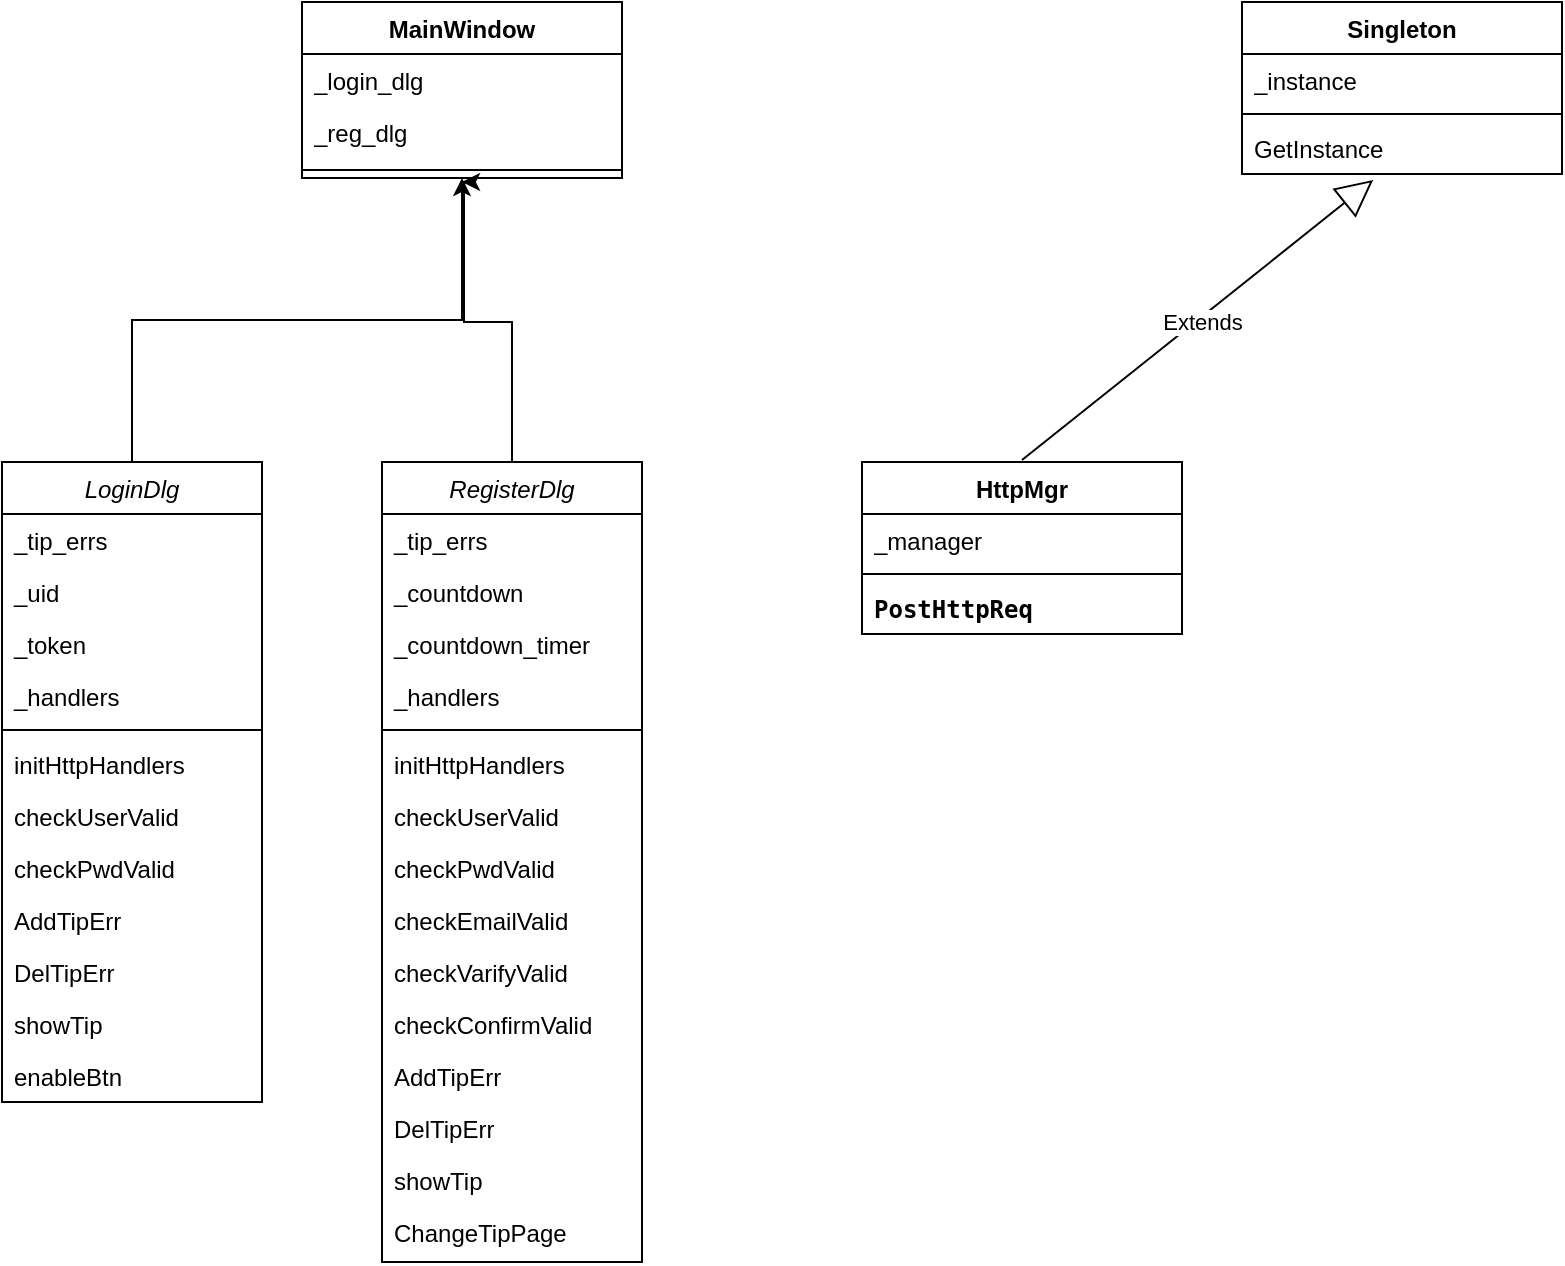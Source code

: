 <mxfile version="24.0.8" type="github">
  <diagram id="C5RBs43oDa-KdzZeNtuy" name="Page-1">
    <mxGraphModel dx="1221" dy="814" grid="1" gridSize="10" guides="1" tooltips="1" connect="1" arrows="1" fold="1" page="1" pageScale="1" pageWidth="3300" pageHeight="4681" math="0" shadow="0">
      <root>
        <mxCell id="WIyWlLk6GJQsqaUBKTNV-0" />
        <mxCell id="WIyWlLk6GJQsqaUBKTNV-1" parent="WIyWlLk6GJQsqaUBKTNV-0" />
        <mxCell id="8Hs69RA46jOuTkkXVzW_-29" style="edgeStyle=orthogonalEdgeStyle;rounded=0;orthogonalLoop=1;jettySize=auto;html=1;exitX=0.5;exitY=0;exitDx=0;exitDy=0;entryX=0.5;entryY=1;entryDx=0;entryDy=0;" edge="1" parent="WIyWlLk6GJQsqaUBKTNV-1" source="zkfFHV4jXpPFQw0GAbJ--0" target="8Hs69RA46jOuTkkXVzW_-24">
          <mxGeometry relative="1" as="geometry" />
        </mxCell>
        <mxCell id="zkfFHV4jXpPFQw0GAbJ--0" value="LoginDlg&#xa;" style="swimlane;fontStyle=2;align=center;verticalAlign=top;childLayout=stackLayout;horizontal=1;startSize=26;horizontalStack=0;resizeParent=1;resizeLast=0;collapsible=1;marginBottom=0;rounded=0;shadow=0;strokeWidth=1;" parent="WIyWlLk6GJQsqaUBKTNV-1" vertex="1">
          <mxGeometry x="70" y="290" width="130" height="320" as="geometry">
            <mxRectangle x="230" y="140" width="160" height="26" as="alternateBounds" />
          </mxGeometry>
        </mxCell>
        <mxCell id="zkfFHV4jXpPFQw0GAbJ--1" value="_tip_errs" style="text;align=left;verticalAlign=top;spacingLeft=4;spacingRight=4;overflow=hidden;rotatable=0;points=[[0,0.5],[1,0.5]];portConstraint=eastwest;" parent="zkfFHV4jXpPFQw0GAbJ--0" vertex="1">
          <mxGeometry y="26" width="130" height="26" as="geometry" />
        </mxCell>
        <mxCell id="zkfFHV4jXpPFQw0GAbJ--2" value="_uid" style="text;align=left;verticalAlign=top;spacingLeft=4;spacingRight=4;overflow=hidden;rotatable=0;points=[[0,0.5],[1,0.5]];portConstraint=eastwest;rounded=0;shadow=0;html=0;" parent="zkfFHV4jXpPFQw0GAbJ--0" vertex="1">
          <mxGeometry y="52" width="130" height="26" as="geometry" />
        </mxCell>
        <mxCell id="zkfFHV4jXpPFQw0GAbJ--3" value="_token" style="text;align=left;verticalAlign=top;spacingLeft=4;spacingRight=4;overflow=hidden;rotatable=0;points=[[0,0.5],[1,0.5]];portConstraint=eastwest;rounded=0;shadow=0;html=0;" parent="zkfFHV4jXpPFQw0GAbJ--0" vertex="1">
          <mxGeometry y="78" width="130" height="26" as="geometry" />
        </mxCell>
        <mxCell id="8Hs69RA46jOuTkkXVzW_-0" value="_handlers&#xa;" style="text;align=left;verticalAlign=top;spacingLeft=4;spacingRight=4;overflow=hidden;rotatable=0;points=[[0,0.5],[1,0.5]];portConstraint=eastwest;rounded=0;shadow=0;html=0;" vertex="1" parent="zkfFHV4jXpPFQw0GAbJ--0">
          <mxGeometry y="104" width="130" height="26" as="geometry" />
        </mxCell>
        <mxCell id="zkfFHV4jXpPFQw0GAbJ--4" value="" style="line;html=1;strokeWidth=1;align=left;verticalAlign=middle;spacingTop=-1;spacingLeft=3;spacingRight=3;rotatable=0;labelPosition=right;points=[];portConstraint=eastwest;" parent="zkfFHV4jXpPFQw0GAbJ--0" vertex="1">
          <mxGeometry y="130" width="130" height="8" as="geometry" />
        </mxCell>
        <mxCell id="zkfFHV4jXpPFQw0GAbJ--5" value="initHttpHandlers" style="text;align=left;verticalAlign=top;spacingLeft=4;spacingRight=4;overflow=hidden;rotatable=0;points=[[0,0.5],[1,0.5]];portConstraint=eastwest;" parent="zkfFHV4jXpPFQw0GAbJ--0" vertex="1">
          <mxGeometry y="138" width="130" height="26" as="geometry" />
        </mxCell>
        <mxCell id="8Hs69RA46jOuTkkXVzW_-5" value="checkUserValid" style="text;align=left;verticalAlign=top;spacingLeft=4;spacingRight=4;overflow=hidden;rotatable=0;points=[[0,0.5],[1,0.5]];portConstraint=eastwest;" vertex="1" parent="zkfFHV4jXpPFQw0GAbJ--0">
          <mxGeometry y="164" width="130" height="26" as="geometry" />
        </mxCell>
        <mxCell id="8Hs69RA46jOuTkkXVzW_-4" value="checkPwdValid" style="text;align=left;verticalAlign=top;spacingLeft=4;spacingRight=4;overflow=hidden;rotatable=0;points=[[0,0.5],[1,0.5]];portConstraint=eastwest;" vertex="1" parent="zkfFHV4jXpPFQw0GAbJ--0">
          <mxGeometry y="190" width="130" height="26" as="geometry" />
        </mxCell>
        <mxCell id="8Hs69RA46jOuTkkXVzW_-3" value="AddTipErr" style="text;align=left;verticalAlign=top;spacingLeft=4;spacingRight=4;overflow=hidden;rotatable=0;points=[[0,0.5],[1,0.5]];portConstraint=eastwest;" vertex="1" parent="zkfFHV4jXpPFQw0GAbJ--0">
          <mxGeometry y="216" width="130" height="26" as="geometry" />
        </mxCell>
        <mxCell id="8Hs69RA46jOuTkkXVzW_-2" value="DelTipErr" style="text;align=left;verticalAlign=top;spacingLeft=4;spacingRight=4;overflow=hidden;rotatable=0;points=[[0,0.5],[1,0.5]];portConstraint=eastwest;" vertex="1" parent="zkfFHV4jXpPFQw0GAbJ--0">
          <mxGeometry y="242" width="130" height="26" as="geometry" />
        </mxCell>
        <mxCell id="8Hs69RA46jOuTkkXVzW_-1" value="showTip" style="text;align=left;verticalAlign=top;spacingLeft=4;spacingRight=4;overflow=hidden;rotatable=0;points=[[0,0.5],[1,0.5]];portConstraint=eastwest;" vertex="1" parent="zkfFHV4jXpPFQw0GAbJ--0">
          <mxGeometry y="268" width="130" height="26" as="geometry" />
        </mxCell>
        <mxCell id="8Hs69RA46jOuTkkXVzW_-6" value="enableBtn" style="text;align=left;verticalAlign=top;spacingLeft=4;spacingRight=4;overflow=hidden;rotatable=0;points=[[0,0.5],[1,0.5]];portConstraint=eastwest;" vertex="1" parent="zkfFHV4jXpPFQw0GAbJ--0">
          <mxGeometry y="294" width="130" height="26" as="geometry" />
        </mxCell>
        <mxCell id="8Hs69RA46jOuTkkXVzW_-30" style="edgeStyle=orthogonalEdgeStyle;rounded=0;orthogonalLoop=1;jettySize=auto;html=1;exitX=0.5;exitY=0;exitDx=0;exitDy=0;" edge="1" parent="WIyWlLk6GJQsqaUBKTNV-1" source="8Hs69RA46jOuTkkXVzW_-7">
          <mxGeometry relative="1" as="geometry">
            <mxPoint x="300" y="150" as="targetPoint" />
            <Array as="points">
              <mxPoint x="325" y="220" />
              <mxPoint x="301" y="220" />
            </Array>
          </mxGeometry>
        </mxCell>
        <mxCell id="8Hs69RA46jOuTkkXVzW_-7" value="RegisterDlg&#xa;" style="swimlane;fontStyle=2;align=center;verticalAlign=top;childLayout=stackLayout;horizontal=1;startSize=26;horizontalStack=0;resizeParent=1;resizeLast=0;collapsible=1;marginBottom=0;rounded=0;shadow=0;strokeWidth=1;" vertex="1" parent="WIyWlLk6GJQsqaUBKTNV-1">
          <mxGeometry x="260" y="290" width="130" height="400" as="geometry">
            <mxRectangle x="230" y="140" width="160" height="26" as="alternateBounds" />
          </mxGeometry>
        </mxCell>
        <mxCell id="8Hs69RA46jOuTkkXVzW_-8" value="_tip_errs" style="text;align=left;verticalAlign=top;spacingLeft=4;spacingRight=4;overflow=hidden;rotatable=0;points=[[0,0.5],[1,0.5]];portConstraint=eastwest;" vertex="1" parent="8Hs69RA46jOuTkkXVzW_-7">
          <mxGeometry y="26" width="130" height="26" as="geometry" />
        </mxCell>
        <mxCell id="8Hs69RA46jOuTkkXVzW_-9" value="_countdown" style="text;align=left;verticalAlign=top;spacingLeft=4;spacingRight=4;overflow=hidden;rotatable=0;points=[[0,0.5],[1,0.5]];portConstraint=eastwest;rounded=0;shadow=0;html=0;" vertex="1" parent="8Hs69RA46jOuTkkXVzW_-7">
          <mxGeometry y="52" width="130" height="26" as="geometry" />
        </mxCell>
        <mxCell id="8Hs69RA46jOuTkkXVzW_-10" value="_countdown_timer" style="text;align=left;verticalAlign=top;spacingLeft=4;spacingRight=4;overflow=hidden;rotatable=0;points=[[0,0.5],[1,0.5]];portConstraint=eastwest;rounded=0;shadow=0;html=0;" vertex="1" parent="8Hs69RA46jOuTkkXVzW_-7">
          <mxGeometry y="78" width="130" height="26" as="geometry" />
        </mxCell>
        <mxCell id="8Hs69RA46jOuTkkXVzW_-11" value="_handlers&#xa;" style="text;align=left;verticalAlign=top;spacingLeft=4;spacingRight=4;overflow=hidden;rotatable=0;points=[[0,0.5],[1,0.5]];portConstraint=eastwest;rounded=0;shadow=0;html=0;" vertex="1" parent="8Hs69RA46jOuTkkXVzW_-7">
          <mxGeometry y="104" width="130" height="26" as="geometry" />
        </mxCell>
        <mxCell id="8Hs69RA46jOuTkkXVzW_-12" value="" style="line;html=1;strokeWidth=1;align=left;verticalAlign=middle;spacingTop=-1;spacingLeft=3;spacingRight=3;rotatable=0;labelPosition=right;points=[];portConstraint=eastwest;" vertex="1" parent="8Hs69RA46jOuTkkXVzW_-7">
          <mxGeometry y="130" width="130" height="8" as="geometry" />
        </mxCell>
        <mxCell id="8Hs69RA46jOuTkkXVzW_-13" value="initHttpHandlers" style="text;align=left;verticalAlign=top;spacingLeft=4;spacingRight=4;overflow=hidden;rotatable=0;points=[[0,0.5],[1,0.5]];portConstraint=eastwest;" vertex="1" parent="8Hs69RA46jOuTkkXVzW_-7">
          <mxGeometry y="138" width="130" height="26" as="geometry" />
        </mxCell>
        <mxCell id="8Hs69RA46jOuTkkXVzW_-14" value="checkUserValid" style="text;align=left;verticalAlign=top;spacingLeft=4;spacingRight=4;overflow=hidden;rotatable=0;points=[[0,0.5],[1,0.5]];portConstraint=eastwest;" vertex="1" parent="8Hs69RA46jOuTkkXVzW_-7">
          <mxGeometry y="164" width="130" height="26" as="geometry" />
        </mxCell>
        <mxCell id="8Hs69RA46jOuTkkXVzW_-15" value="checkPwdValid" style="text;align=left;verticalAlign=top;spacingLeft=4;spacingRight=4;overflow=hidden;rotatable=0;points=[[0,0.5],[1,0.5]];portConstraint=eastwest;" vertex="1" parent="8Hs69RA46jOuTkkXVzW_-7">
          <mxGeometry y="190" width="130" height="26" as="geometry" />
        </mxCell>
        <mxCell id="8Hs69RA46jOuTkkXVzW_-22" value="checkEmailValid" style="text;align=left;verticalAlign=top;spacingLeft=4;spacingRight=4;overflow=hidden;rotatable=0;points=[[0,0.5],[1,0.5]];portConstraint=eastwest;" vertex="1" parent="8Hs69RA46jOuTkkXVzW_-7">
          <mxGeometry y="216" width="130" height="26" as="geometry" />
        </mxCell>
        <mxCell id="8Hs69RA46jOuTkkXVzW_-21" value="checkVarifyValid" style="text;align=left;verticalAlign=top;spacingLeft=4;spacingRight=4;overflow=hidden;rotatable=0;points=[[0,0.5],[1,0.5]];portConstraint=eastwest;" vertex="1" parent="8Hs69RA46jOuTkkXVzW_-7">
          <mxGeometry y="242" width="130" height="26" as="geometry" />
        </mxCell>
        <mxCell id="8Hs69RA46jOuTkkXVzW_-23" value="checkConfirmValid" style="text;align=left;verticalAlign=top;spacingLeft=4;spacingRight=4;overflow=hidden;rotatable=0;points=[[0,0.5],[1,0.5]];portConstraint=eastwest;" vertex="1" parent="8Hs69RA46jOuTkkXVzW_-7">
          <mxGeometry y="268" width="130" height="26" as="geometry" />
        </mxCell>
        <mxCell id="8Hs69RA46jOuTkkXVzW_-16" value="AddTipErr" style="text;align=left;verticalAlign=top;spacingLeft=4;spacingRight=4;overflow=hidden;rotatable=0;points=[[0,0.5],[1,0.5]];portConstraint=eastwest;" vertex="1" parent="8Hs69RA46jOuTkkXVzW_-7">
          <mxGeometry y="294" width="130" height="26" as="geometry" />
        </mxCell>
        <mxCell id="8Hs69RA46jOuTkkXVzW_-17" value="DelTipErr" style="text;align=left;verticalAlign=top;spacingLeft=4;spacingRight=4;overflow=hidden;rotatable=0;points=[[0,0.5],[1,0.5]];portConstraint=eastwest;" vertex="1" parent="8Hs69RA46jOuTkkXVzW_-7">
          <mxGeometry y="320" width="130" height="26" as="geometry" />
        </mxCell>
        <mxCell id="8Hs69RA46jOuTkkXVzW_-18" value="showTip" style="text;align=left;verticalAlign=top;spacingLeft=4;spacingRight=4;overflow=hidden;rotatable=0;points=[[0,0.5],[1,0.5]];portConstraint=eastwest;" vertex="1" parent="8Hs69RA46jOuTkkXVzW_-7">
          <mxGeometry y="346" width="130" height="26" as="geometry" />
        </mxCell>
        <mxCell id="8Hs69RA46jOuTkkXVzW_-20" value="ChangeTipPage" style="text;align=left;verticalAlign=top;spacingLeft=4;spacingRight=4;overflow=hidden;rotatable=0;points=[[0,0.5],[1,0.5]];portConstraint=eastwest;" vertex="1" parent="8Hs69RA46jOuTkkXVzW_-7">
          <mxGeometry y="372" width="130" height="26" as="geometry" />
        </mxCell>
        <mxCell id="8Hs69RA46jOuTkkXVzW_-24" value="MainWindow" style="swimlane;fontStyle=1;align=center;verticalAlign=top;childLayout=stackLayout;horizontal=1;startSize=26;horizontalStack=0;resizeParent=1;resizeParentMax=0;resizeLast=0;collapsible=1;marginBottom=0;whiteSpace=wrap;html=1;" vertex="1" parent="WIyWlLk6GJQsqaUBKTNV-1">
          <mxGeometry x="220" y="60" width="160" height="88" as="geometry" />
        </mxCell>
        <mxCell id="8Hs69RA46jOuTkkXVzW_-25" value="_login_dlg" style="text;strokeColor=none;fillColor=none;align=left;verticalAlign=top;spacingLeft=4;spacingRight=4;overflow=hidden;rotatable=0;points=[[0,0.5],[1,0.5]];portConstraint=eastwest;whiteSpace=wrap;html=1;" vertex="1" parent="8Hs69RA46jOuTkkXVzW_-24">
          <mxGeometry y="26" width="160" height="26" as="geometry" />
        </mxCell>
        <mxCell id="8Hs69RA46jOuTkkXVzW_-28" value="_reg_dlg&lt;div&gt;&lt;br&gt;&lt;/div&gt;" style="text;strokeColor=none;fillColor=none;align=left;verticalAlign=top;spacingLeft=4;spacingRight=4;overflow=hidden;rotatable=0;points=[[0,0.5],[1,0.5]];portConstraint=eastwest;whiteSpace=wrap;html=1;" vertex="1" parent="8Hs69RA46jOuTkkXVzW_-24">
          <mxGeometry y="52" width="160" height="28" as="geometry" />
        </mxCell>
        <mxCell id="8Hs69RA46jOuTkkXVzW_-26" value="" style="line;strokeWidth=1;fillColor=none;align=left;verticalAlign=middle;spacingTop=-1;spacingLeft=3;spacingRight=3;rotatable=0;labelPosition=right;points=[];portConstraint=eastwest;strokeColor=inherit;" vertex="1" parent="8Hs69RA46jOuTkkXVzW_-24">
          <mxGeometry y="80" width="160" height="8" as="geometry" />
        </mxCell>
        <mxCell id="8Hs69RA46jOuTkkXVzW_-31" value="HttpMgr&lt;div&gt;&lt;br&gt;&lt;/div&gt;" style="swimlane;fontStyle=1;align=center;verticalAlign=top;childLayout=stackLayout;horizontal=1;startSize=26;horizontalStack=0;resizeParent=1;resizeParentMax=0;resizeLast=0;collapsible=1;marginBottom=0;whiteSpace=wrap;html=1;" vertex="1" parent="WIyWlLk6GJQsqaUBKTNV-1">
          <mxGeometry x="500" y="290" width="160" height="86" as="geometry" />
        </mxCell>
        <mxCell id="8Hs69RA46jOuTkkXVzW_-32" value="_manager" style="text;strokeColor=none;fillColor=none;align=left;verticalAlign=top;spacingLeft=4;spacingRight=4;overflow=hidden;rotatable=0;points=[[0,0.5],[1,0.5]];portConstraint=eastwest;whiteSpace=wrap;html=1;" vertex="1" parent="8Hs69RA46jOuTkkXVzW_-31">
          <mxGeometry y="26" width="160" height="26" as="geometry" />
        </mxCell>
        <mxCell id="8Hs69RA46jOuTkkXVzW_-33" value="" style="line;strokeWidth=1;fillColor=none;align=left;verticalAlign=middle;spacingTop=-1;spacingLeft=3;spacingRight=3;rotatable=0;labelPosition=right;points=[];portConstraint=eastwest;strokeColor=inherit;" vertex="1" parent="8Hs69RA46jOuTkkXVzW_-31">
          <mxGeometry y="52" width="160" height="8" as="geometry" />
        </mxCell>
        <mxCell id="8Hs69RA46jOuTkkXVzW_-34" value="&lt;pre style=&quot;margin-top: 0px; margin-bottom: 0px;&quot;&gt;&lt;span style=&quot;font-weight:600;&quot;&gt;PostHttpReq&lt;/span&gt;&lt;/pre&gt;" style="text;strokeColor=none;fillColor=none;align=left;verticalAlign=top;spacingLeft=4;spacingRight=4;overflow=hidden;rotatable=0;points=[[0,0.5],[1,0.5]];portConstraint=eastwest;whiteSpace=wrap;html=1;" vertex="1" parent="8Hs69RA46jOuTkkXVzW_-31">
          <mxGeometry y="60" width="160" height="26" as="geometry" />
        </mxCell>
        <mxCell id="8Hs69RA46jOuTkkXVzW_-35" value="Singleton" style="swimlane;fontStyle=1;align=center;verticalAlign=top;childLayout=stackLayout;horizontal=1;startSize=26;horizontalStack=0;resizeParent=1;resizeParentMax=0;resizeLast=0;collapsible=1;marginBottom=0;whiteSpace=wrap;html=1;" vertex="1" parent="WIyWlLk6GJQsqaUBKTNV-1">
          <mxGeometry x="690" y="60" width="160" height="86" as="geometry" />
        </mxCell>
        <mxCell id="8Hs69RA46jOuTkkXVzW_-36" value="_instance" style="text;strokeColor=none;fillColor=none;align=left;verticalAlign=top;spacingLeft=4;spacingRight=4;overflow=hidden;rotatable=0;points=[[0,0.5],[1,0.5]];portConstraint=eastwest;whiteSpace=wrap;html=1;" vertex="1" parent="8Hs69RA46jOuTkkXVzW_-35">
          <mxGeometry y="26" width="160" height="26" as="geometry" />
        </mxCell>
        <mxCell id="8Hs69RA46jOuTkkXVzW_-37" value="" style="line;strokeWidth=1;fillColor=none;align=left;verticalAlign=middle;spacingTop=-1;spacingLeft=3;spacingRight=3;rotatable=0;labelPosition=right;points=[];portConstraint=eastwest;strokeColor=inherit;" vertex="1" parent="8Hs69RA46jOuTkkXVzW_-35">
          <mxGeometry y="52" width="160" height="8" as="geometry" />
        </mxCell>
        <mxCell id="8Hs69RA46jOuTkkXVzW_-38" value="GetInstance" style="text;strokeColor=none;fillColor=none;align=left;verticalAlign=top;spacingLeft=4;spacingRight=4;overflow=hidden;rotatable=0;points=[[0,0.5],[1,0.5]];portConstraint=eastwest;whiteSpace=wrap;html=1;" vertex="1" parent="8Hs69RA46jOuTkkXVzW_-35">
          <mxGeometry y="60" width="160" height="26" as="geometry" />
        </mxCell>
        <mxCell id="8Hs69RA46jOuTkkXVzW_-41" value="Extends" style="endArrow=block;endSize=16;endFill=0;html=1;rounded=0;entryX=0.41;entryY=1.115;entryDx=0;entryDy=0;entryPerimeter=0;" edge="1" parent="WIyWlLk6GJQsqaUBKTNV-1" target="8Hs69RA46jOuTkkXVzW_-38">
          <mxGeometry x="0.01" y="-2" width="160" relative="1" as="geometry">
            <mxPoint x="580" y="289" as="sourcePoint" />
            <mxPoint x="740" y="289" as="targetPoint" />
            <mxPoint as="offset" />
          </mxGeometry>
        </mxCell>
      </root>
    </mxGraphModel>
  </diagram>
</mxfile>
